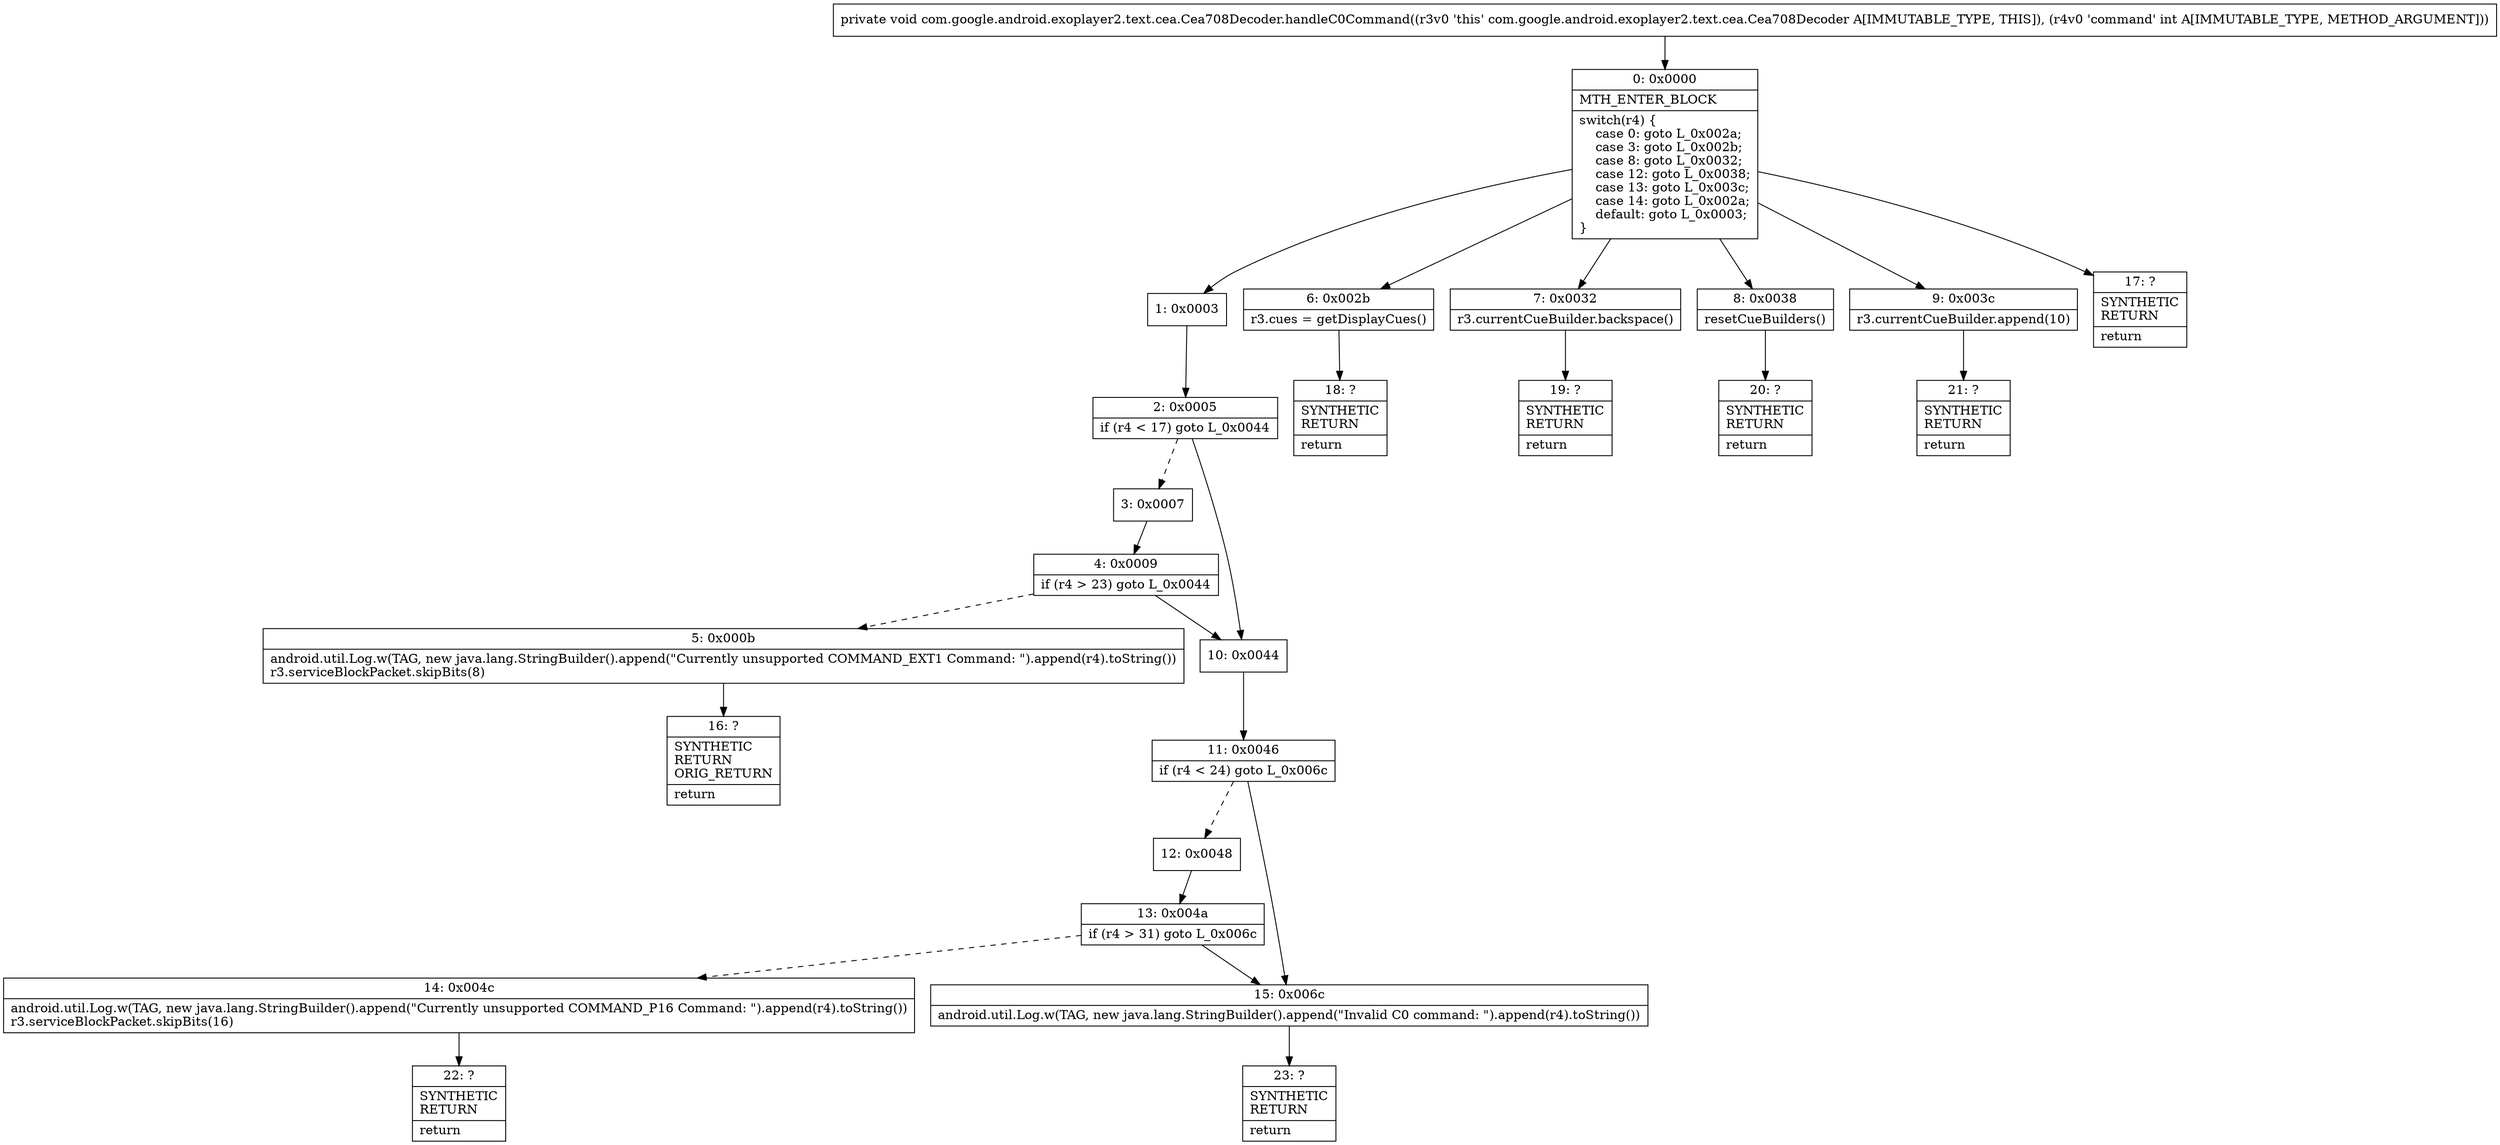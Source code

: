 digraph "CFG forcom.google.android.exoplayer2.text.cea.Cea708Decoder.handleC0Command(I)V" {
Node_0 [shape=record,label="{0\:\ 0x0000|MTH_ENTER_BLOCK\l|switch(r4) \{\l    case 0: goto L_0x002a;\l    case 3: goto L_0x002b;\l    case 8: goto L_0x0032;\l    case 12: goto L_0x0038;\l    case 13: goto L_0x003c;\l    case 14: goto L_0x002a;\l    default: goto L_0x0003;\l\}\l}"];
Node_1 [shape=record,label="{1\:\ 0x0003}"];
Node_2 [shape=record,label="{2\:\ 0x0005|if (r4 \< 17) goto L_0x0044\l}"];
Node_3 [shape=record,label="{3\:\ 0x0007}"];
Node_4 [shape=record,label="{4\:\ 0x0009|if (r4 \> 23) goto L_0x0044\l}"];
Node_5 [shape=record,label="{5\:\ 0x000b|android.util.Log.w(TAG, new java.lang.StringBuilder().append(\"Currently unsupported COMMAND_EXT1 Command: \").append(r4).toString())\lr3.serviceBlockPacket.skipBits(8)\l}"];
Node_6 [shape=record,label="{6\:\ 0x002b|r3.cues = getDisplayCues()\l}"];
Node_7 [shape=record,label="{7\:\ 0x0032|r3.currentCueBuilder.backspace()\l}"];
Node_8 [shape=record,label="{8\:\ 0x0038|resetCueBuilders()\l}"];
Node_9 [shape=record,label="{9\:\ 0x003c|r3.currentCueBuilder.append(10)\l}"];
Node_10 [shape=record,label="{10\:\ 0x0044}"];
Node_11 [shape=record,label="{11\:\ 0x0046|if (r4 \< 24) goto L_0x006c\l}"];
Node_12 [shape=record,label="{12\:\ 0x0048}"];
Node_13 [shape=record,label="{13\:\ 0x004a|if (r4 \> 31) goto L_0x006c\l}"];
Node_14 [shape=record,label="{14\:\ 0x004c|android.util.Log.w(TAG, new java.lang.StringBuilder().append(\"Currently unsupported COMMAND_P16 Command: \").append(r4).toString())\lr3.serviceBlockPacket.skipBits(16)\l}"];
Node_15 [shape=record,label="{15\:\ 0x006c|android.util.Log.w(TAG, new java.lang.StringBuilder().append(\"Invalid C0 command: \").append(r4).toString())\l}"];
Node_16 [shape=record,label="{16\:\ ?|SYNTHETIC\lRETURN\lORIG_RETURN\l|return\l}"];
Node_17 [shape=record,label="{17\:\ ?|SYNTHETIC\lRETURN\l|return\l}"];
Node_18 [shape=record,label="{18\:\ ?|SYNTHETIC\lRETURN\l|return\l}"];
Node_19 [shape=record,label="{19\:\ ?|SYNTHETIC\lRETURN\l|return\l}"];
Node_20 [shape=record,label="{20\:\ ?|SYNTHETIC\lRETURN\l|return\l}"];
Node_21 [shape=record,label="{21\:\ ?|SYNTHETIC\lRETURN\l|return\l}"];
Node_22 [shape=record,label="{22\:\ ?|SYNTHETIC\lRETURN\l|return\l}"];
Node_23 [shape=record,label="{23\:\ ?|SYNTHETIC\lRETURN\l|return\l}"];
MethodNode[shape=record,label="{private void com.google.android.exoplayer2.text.cea.Cea708Decoder.handleC0Command((r3v0 'this' com.google.android.exoplayer2.text.cea.Cea708Decoder A[IMMUTABLE_TYPE, THIS]), (r4v0 'command' int A[IMMUTABLE_TYPE, METHOD_ARGUMENT])) }"];
MethodNode -> Node_0;
Node_0 -> Node_1;
Node_0 -> Node_6;
Node_0 -> Node_7;
Node_0 -> Node_8;
Node_0 -> Node_9;
Node_0 -> Node_17;
Node_1 -> Node_2;
Node_2 -> Node_3[style=dashed];
Node_2 -> Node_10;
Node_3 -> Node_4;
Node_4 -> Node_5[style=dashed];
Node_4 -> Node_10;
Node_5 -> Node_16;
Node_6 -> Node_18;
Node_7 -> Node_19;
Node_8 -> Node_20;
Node_9 -> Node_21;
Node_10 -> Node_11;
Node_11 -> Node_12[style=dashed];
Node_11 -> Node_15;
Node_12 -> Node_13;
Node_13 -> Node_14[style=dashed];
Node_13 -> Node_15;
Node_14 -> Node_22;
Node_15 -> Node_23;
}

